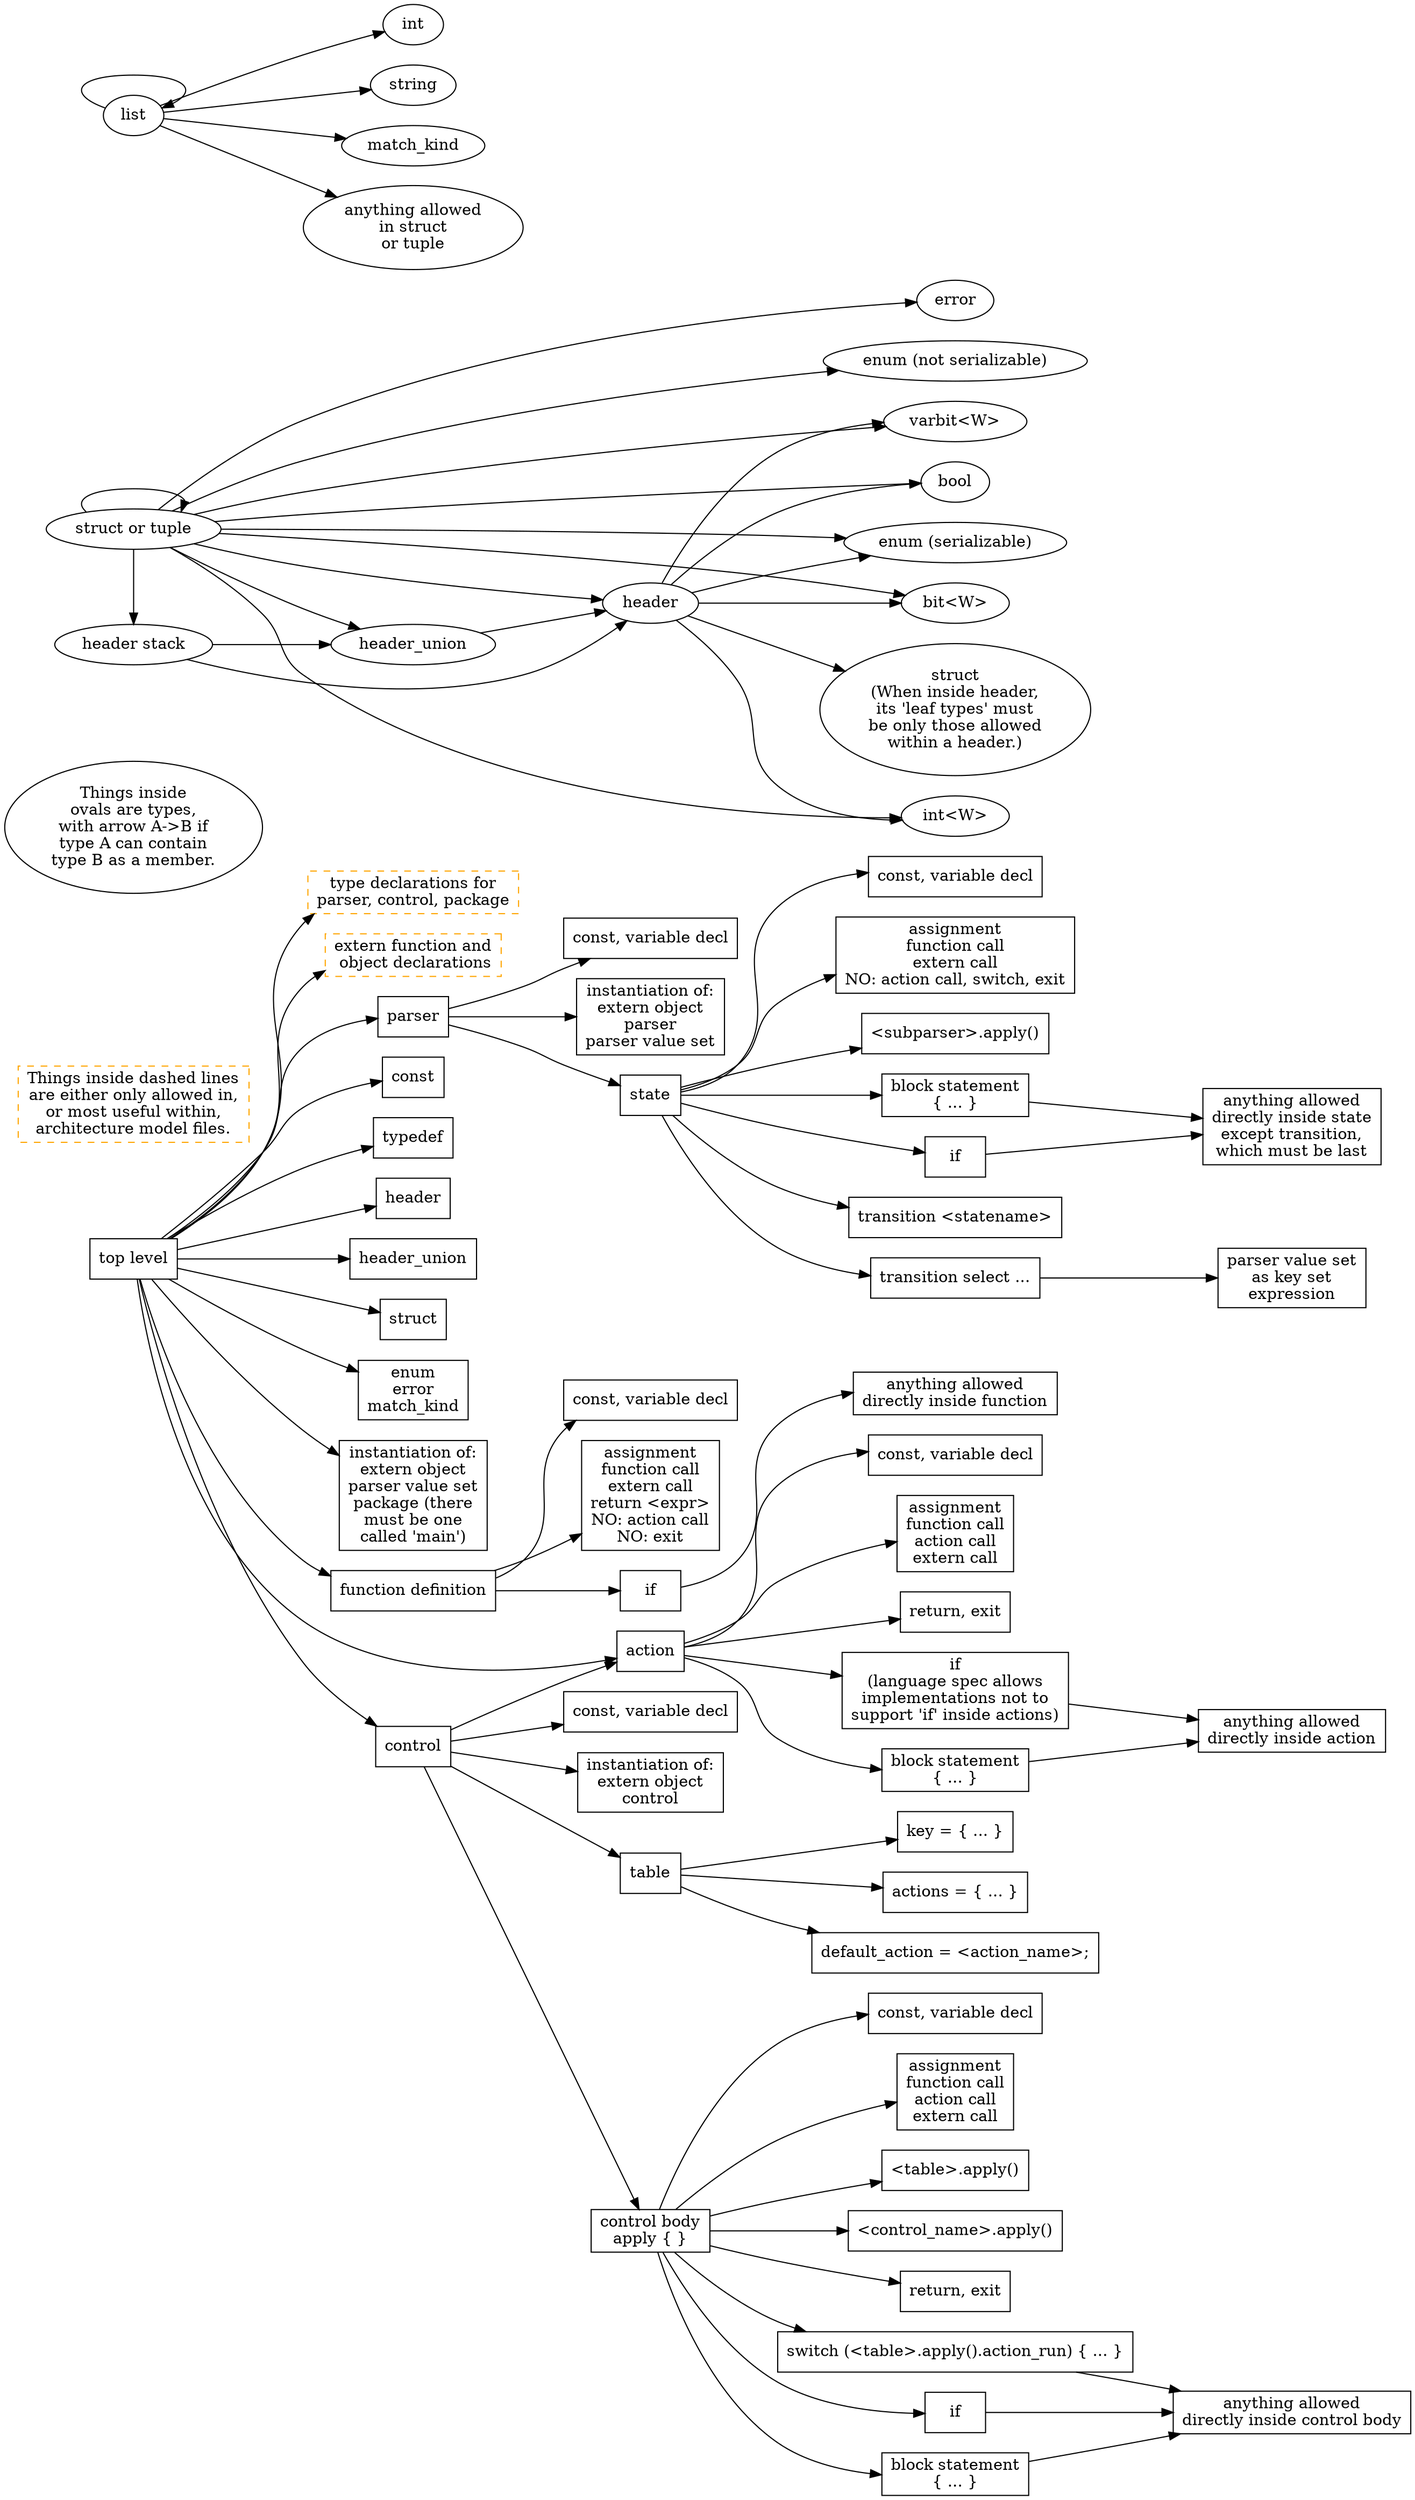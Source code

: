 digraph p4_16_allowed_construct_nesting {

    node [shape=box];
    rankdir=LR;

    toplevel [label="top level"];
    legend_bold_orange_box [label="Things inside dashed lines\nare either only allowed in,\nor most useful within,\narchitecture model files." style=dashed color=orange];

    toplevel -> typeDeclaration;
    typeDeclaration [label="type declarations for\nparser, control, package" style=dashed color=orange];
    toplevel -> externDeclaration;
    externDeclaration [label="extern function and\n object declarations" style=dashed color=orange];
    toplevel -> parserDeclaration;
    parserDeclaration [label="parser"];
    toplevel -> constantDeclaration1;
    constantDeclaration1 [label="const"];
    toplevel -> typedefDeclaration;
    typedefDeclaration [label="typedef"];
    toplevel -> headerTypeDeclaration;
    headerTypeDeclaration [label="header"];
    toplevel -> headerUnionDeclaration;
    headerUnionDeclaration [label="header_union"];
    toplevel -> structTypeDeclaration;
    structTypeDeclaration [label="struct"];
    toplevel -> enumErrorMatchKindDeclaration;
    enumErrorMatchKindDeclaration [label="enum\nerror\nmatch_kind"];
    toplevel -> Instantiation;
    Instantiation [label="instantiation of:\nextern object\nparser value set\npackage (there\nmust be one\ncalled 'main')"];
    toplevel -> functionDefinition;
    functionDefinition [label="function definition"];
    toplevel -> actionDeclaration;
    actionDeclaration [label="action"];
    toplevel -> controlDeclaration;
    controlDeclaration [label="control"];

    // this is 'parser <name> (<parameters>) { ... }'
    parserDeclaration -> constantOrVariableDeclaration2;
    constantOrVariableDeclaration2 [label="const, variable decl"];
    parserDeclaration -> Instantiation2;
    Instantiation2 [label="instantiation of:\nextern object\nparser\nparser value set"];
    parserDeclaration -> parserState;

    parserState [label="state"];
    parserState -> constantOrVariableDeclaration3;
    constantOrVariableDeclaration3 [label="const, variable decl"];
    parserState -> assignmentActionMethodCallStatement3;
    assignmentActionMethodCallStatement3 [label="assignment\nfunction call\nextern call\nNO: action call, switch, exit"];
    parserState -> parserApplyCallStatement3;
    parserApplyCallStatement3 [label="<subparser>.apply()"];
    parserState -> blockStatement3;
    blockStatement3 [label="block statement\n{ ... }"];
    blockStatement3 -> blockStatementInParserState;
    blockStatementInParserState [label="anything allowed\ndirectly inside state\nexcept transition,\nwhich must be last"];
    parserState -> conditionalStatement8;
    conditionalStatement8 [label="if"];
    conditionalStatement8 -> blockStatementInParserState;
    parserState -> transitionStatement1;
    parserState -> transitionStatement2;
    transitionStatement1 [label="transition <statename>"];
    transitionStatement2 [label="transition select ..."];
    transitionStatement2 -> parserValueSetCall;
    parserValueSetCall [label="parser value set\nas key set\nexpression"];

    controlDeclaration -> constantOrVariableDeclaration4;
    constantOrVariableDeclaration4 [label="const, variable decl"];
    controlDeclaration -> Instantiation4;
    Instantiation4 [label="instantiation of:\nextern object\ncontrol"];
    controlDeclaration -> actionDeclaration;
    controlDeclaration -> tableDeclaration;
    controlDeclaration -> controlBody;
    controlBody [label="control body\napply { }"];

    tableDeclaration [label="table"];
    tableDeclaration -> tablePropertyKey;
    tablePropertyKey [label="key = { ... }"];
    tableDeclaration -> tablePropertyActions;
    tablePropertyActions [label="actions = { ... }"];
    tableDeclaration -> tablePropertyDefaultAction;
    tablePropertyDefaultAction [label="default_action = <action_name>;"];

    functionDefinition -> constantOrVariableDeclaration7;
    constantOrVariableDeclaration7 [label="const, variable decl"];
    functionDefinition -> assignmentFunctionCallStatement1;
    assignmentFunctionCallStatement1 [label="assignment\nfunction call\nextern call\nreturn <expr>\nNO: action call\nNO: exit"];
    functionDefinition -> conditionalStatement7;
    conditionalStatement7 [label="if"];
    conditionalStatement7 -> blockStatementInFunctionDefinition;
    blockStatementInFunctionDefinition [label="anything allowed\ndirectly inside function"];

    actionDeclaration -> constantOrVariableDeclaration5;
    constantOrVariableDeclaration5 [label="const, variable decl"];
    actionDeclaration -> assignmentActionMethodCallStatement5;
    assignmentActionMethodCallStatement5 [label="assignment\nfunction call\naction call\nextern call"];
    actionDeclaration -> returnOrExitStatement5;
    returnOrExitStatement5 [label="return, exit"];
    actionDeclaration -> conditionalStatement5;
    conditionalStatement5 [label="if\n(language spec allows\nimplementations not to\nsupport 'if' inside actions)"];
    conditionalStatement5 -> blockStatementInActionDeclaration;
    actionDeclaration -> blockStatement5;
    blockStatement5 [label="block statement\n{ ... }"];
    blockStatement5 -> blockStatementInActionDeclaration;
    blockStatementInActionDeclaration [label="anything allowed\ndirectly inside action"];

    // I am making up actionCallStatement.  It might most closely
    // correspond in P4_16 grammar to assignmentOrMethodCallStatement.
    //actionCallStatement

    controlBody -> constantOrVariableDeclaration6;
    constantOrVariableDeclaration6 [label="const, variable decl"];
    controlBody -> assignmentActionMethodCallStatement6;
    assignmentActionMethodCallStatement6 [label="assignment\nfunction call\naction call\nextern call"];
    controlBody -> tableApplyCall6;
    tableApplyCall6 [label="<table>.apply()"];
    controlBody -> controlCallStatement6;
    controlCallStatement6 [label="<control_name>.apply()"];
    controlBody -> returnOrExitStatement6;
    returnOrExitStatement6 [label="return, exit"];
    controlBody -> switchStatement6;
    switchStatement6 [label="switch (<table>.apply().action_run) { ... }"];
    switchStatement6 -> blockStatementInControlBody;
    controlBody -> conditionalStatement6;
    conditionalStatement6 [label="if"];
    conditionalStatement6 -> blockStatementInControlBody;
    controlBody -> blockStatement6;
    blockStatement6 [label="block statement\n{ ... }"];
    blockStatement6 -> blockStatementInControlBody;
    blockStatementInControlBody [label="anything allowed\ndirectly inside control body"];


    legend_oval [label="Things inside\novals are types,\nwith arrow A->B if\ntype A can contain\ntype B as a member." shape=oval];

    {
    rank=same;
    containerStructOrTuple [shape=oval label="struct or tuple"];
    //containerStruct [shape=oval label="struct"];
    //containerTuple [shape=oval label="tuple"];
    containerHeaderStack [shape=oval label="header stack"];
    containerList [shape=oval label="list"];
    }

    {
    rank=same;
    containerHeaderUnion [shape=oval label="header_union"];
    }

    {
    rank=same;
    containerHeader [shape=oval label="header"];
    }

    {
    rank=same;
    elementBitW [shape=oval label="bit<W>"];
    elementIntW [shape=oval label="int<W>"];
    elementVarbitW [shape=oval label="varbit<W>"];
    elementError [shape=oval label="error"];
    elementBool [shape=oval label="bool"];
    elementSerializableEnum [shape=oval label="enum (serializable)"];
    elementNonSerializableEnum [shape=oval label="enum (not serializable)"];
    }

    elementInt [shape=oval label="int"];
    elementString [shape=oval label="string"];
    elementMatchKind [shape=oval label="match_kind"];
    elementAnythingAllowedInStructOrTuple [shape=oval label="anything allowed\nin struct\nor tuple"];

    containerHeaderStack -> containerHeader;
    containerHeaderStack -> containerHeaderUnion;

    containerHeader -> elementBitW;
    containerHeader -> elementIntW;
    containerHeader -> elementVarbitW;
    containerHeader -> elementBool;
    containerHeader -> elementSerializableEnum;
    containerHeader -> elementStruct;

    elementStruct [shape=oval label="struct\n(When inside header,\nits 'leaf types' must\nbe only those allowed\nwithin a header.)"];

    containerHeaderUnion -> containerHeader;

    containerStructOrTuple -> elementBitW;
    containerStructOrTuple -> elementIntW;
    containerStructOrTuple -> elementVarbitW;
    containerStructOrTuple -> elementError;
    containerStructOrTuple -> elementBool;
    containerStructOrTuple -> elementSerializableEnum;
    containerStructOrTuple -> elementNonSerializableEnum;
    containerStructOrTuple -> containerHeader;
    containerStructOrTuple -> containerHeaderUnion;
    containerStructOrTuple -> containerHeaderStack;
    containerStructOrTuple -> containerStructOrTuple;

    containerList -> elementInt;
    containerList -> elementString;
    containerList -> elementMatchKind;
    containerList -> containerList;
    containerList -> elementAnythingAllowedInStructOrTuple
}
